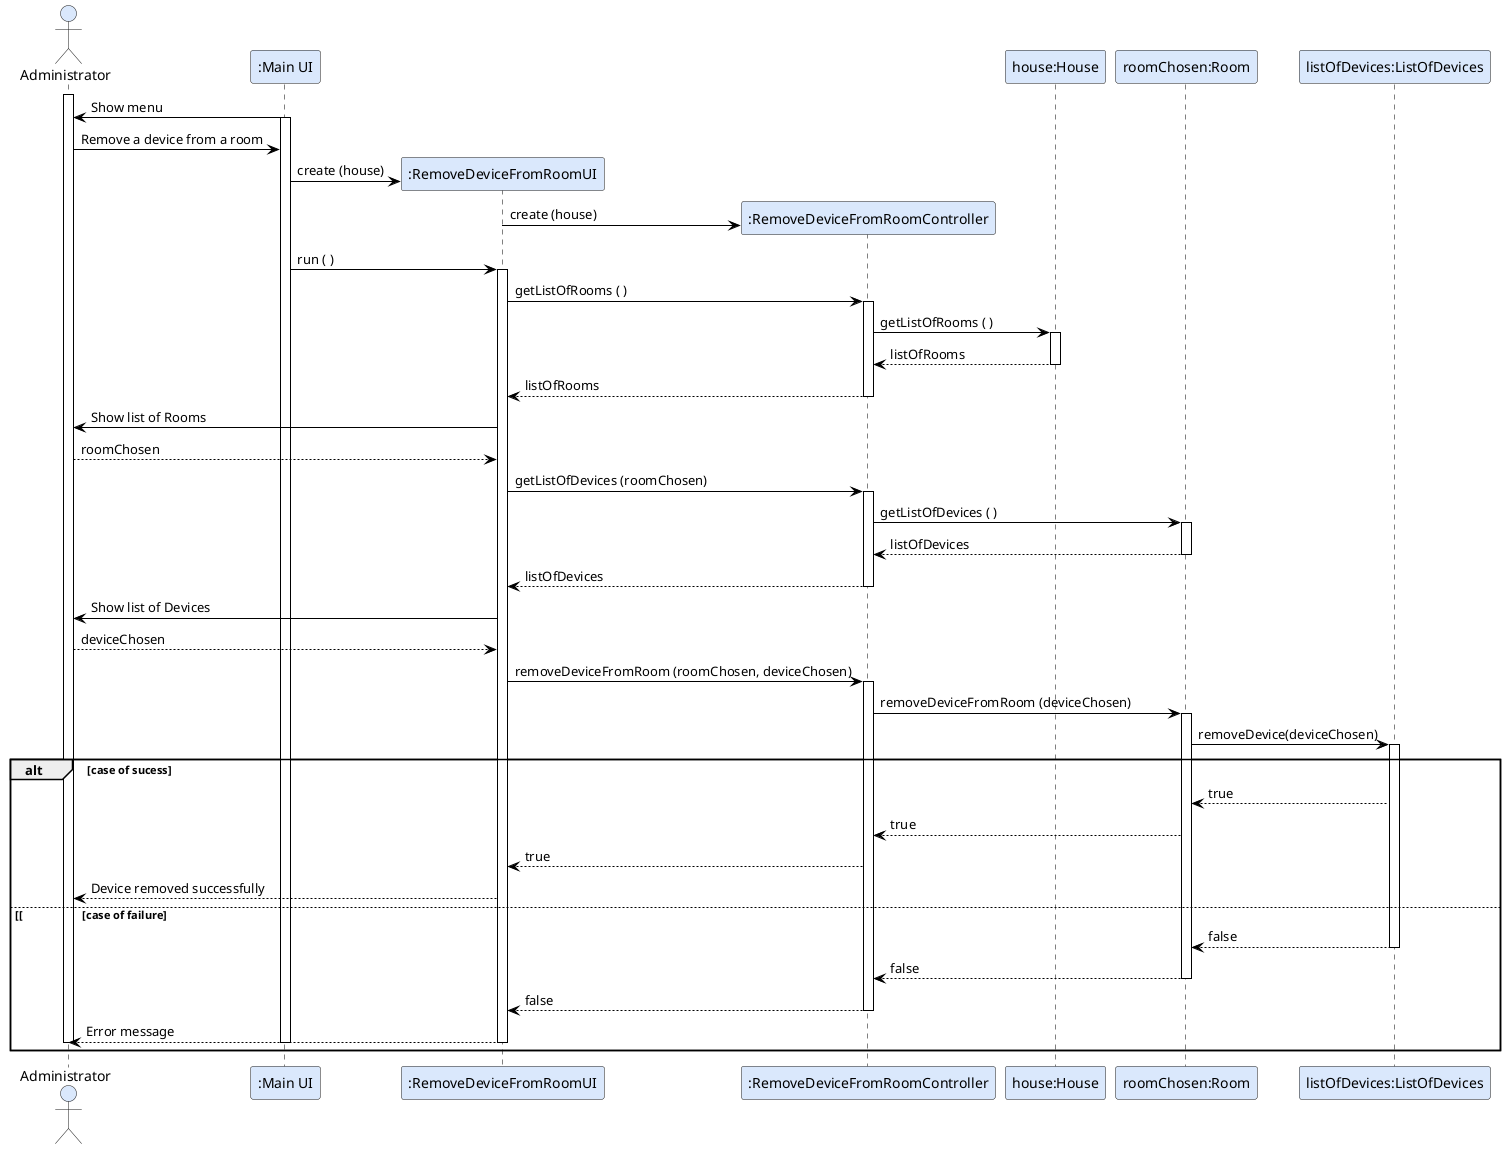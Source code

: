 @startuml
actor "Administrator" as P #DAE8FC
participant ":Main UI" as M #DAE8FC
participant ":RemoveDeviceFromRoomUI" as U #DAE8FC
participant ":RemoveDeviceFromRoomController" as C #DAE8FC
participant "house:House" as H #DAE8FC
participant "roomChosen:Room" as R #DAE8FC
participant "listOfDevices:ListOfDevices" as LD #DAE8FC

skinparam actor {
	BorderColor 6C8EBF
}

skinparam participant {
	BorderColor 6C8EBF
}

skinparam shadowing false

skinparam sequence {
	ArrowColor BLACK
	ActorBorderColor DeepSkyBlue
	LifeLineBorderColor BLACK
}

activate P


M -> P: Show menu
activate M
P -> M: Remove a device from a room

create U
M -> U : create (house)

create C
U -> C : create (house)

M -> U: run ( )
activate U
U -> C: getListOfRooms ( )
activate C
C -> H: getListOfRooms ( )
activate H
H --> C: listOfRooms
deactivate H
C --> U: listOfRooms
deactivate C
U -> P: Show list of Rooms
P-->U: roomChosen

U->C: getListOfDevices (roomChosen)
activate C
C->R: getListOfDevices ( )
activate R
R --> C: listOfDevices
deactivate R
C --> U: listOfDevices
deactivate C
U -> P: Show list of Devices
P-->U: deviceChosen


U->C: removeDeviceFromRoom (roomChosen, deviceChosen)
activate C
C->R: removeDeviceFromRoom (deviceChosen)
activate R
R->LD: removeDevice(deviceChosen)
activate LD
alt case of sucess
LD-->R: true

R-->C: true

C-->U: true

U-->P: Device removed successfully
else [                     [case of failure
LD-->R: false
deactivate LD
R-->C: false
deactivate R
C-->U: false
deactivate C
U-->P: Error message

deactivate U
deactivate M
deactivate P
end


@enduml